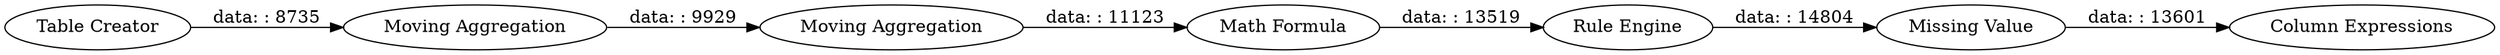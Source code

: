 digraph {
	"-2777698976175611612_2" [label="Moving Aggregation"]
	"-2777698976175611612_6" [label="Rule Engine"]
	"-2777698976175611612_3" [label="Moving Aggregation"]
	"-2777698976175611612_12" [label="Missing Value"]
	"-2777698976175611612_1" [label="Table Creator"]
	"-2777698976175611612_11" [label="Math Formula"]
	"-2777698976175611612_17" [label="Column Expressions"]
	"-2777698976175611612_6" -> "-2777698976175611612_12" [label="data: : 14804"]
	"-2777698976175611612_12" -> "-2777698976175611612_17" [label="data: : 13601"]
	"-2777698976175611612_11" -> "-2777698976175611612_6" [label="data: : 13519"]
	"-2777698976175611612_1" -> "-2777698976175611612_2" [label="data: : 8735"]
	"-2777698976175611612_2" -> "-2777698976175611612_3" [label="data: : 9929"]
	"-2777698976175611612_3" -> "-2777698976175611612_11" [label="data: : 11123"]
	rankdir=LR
}
